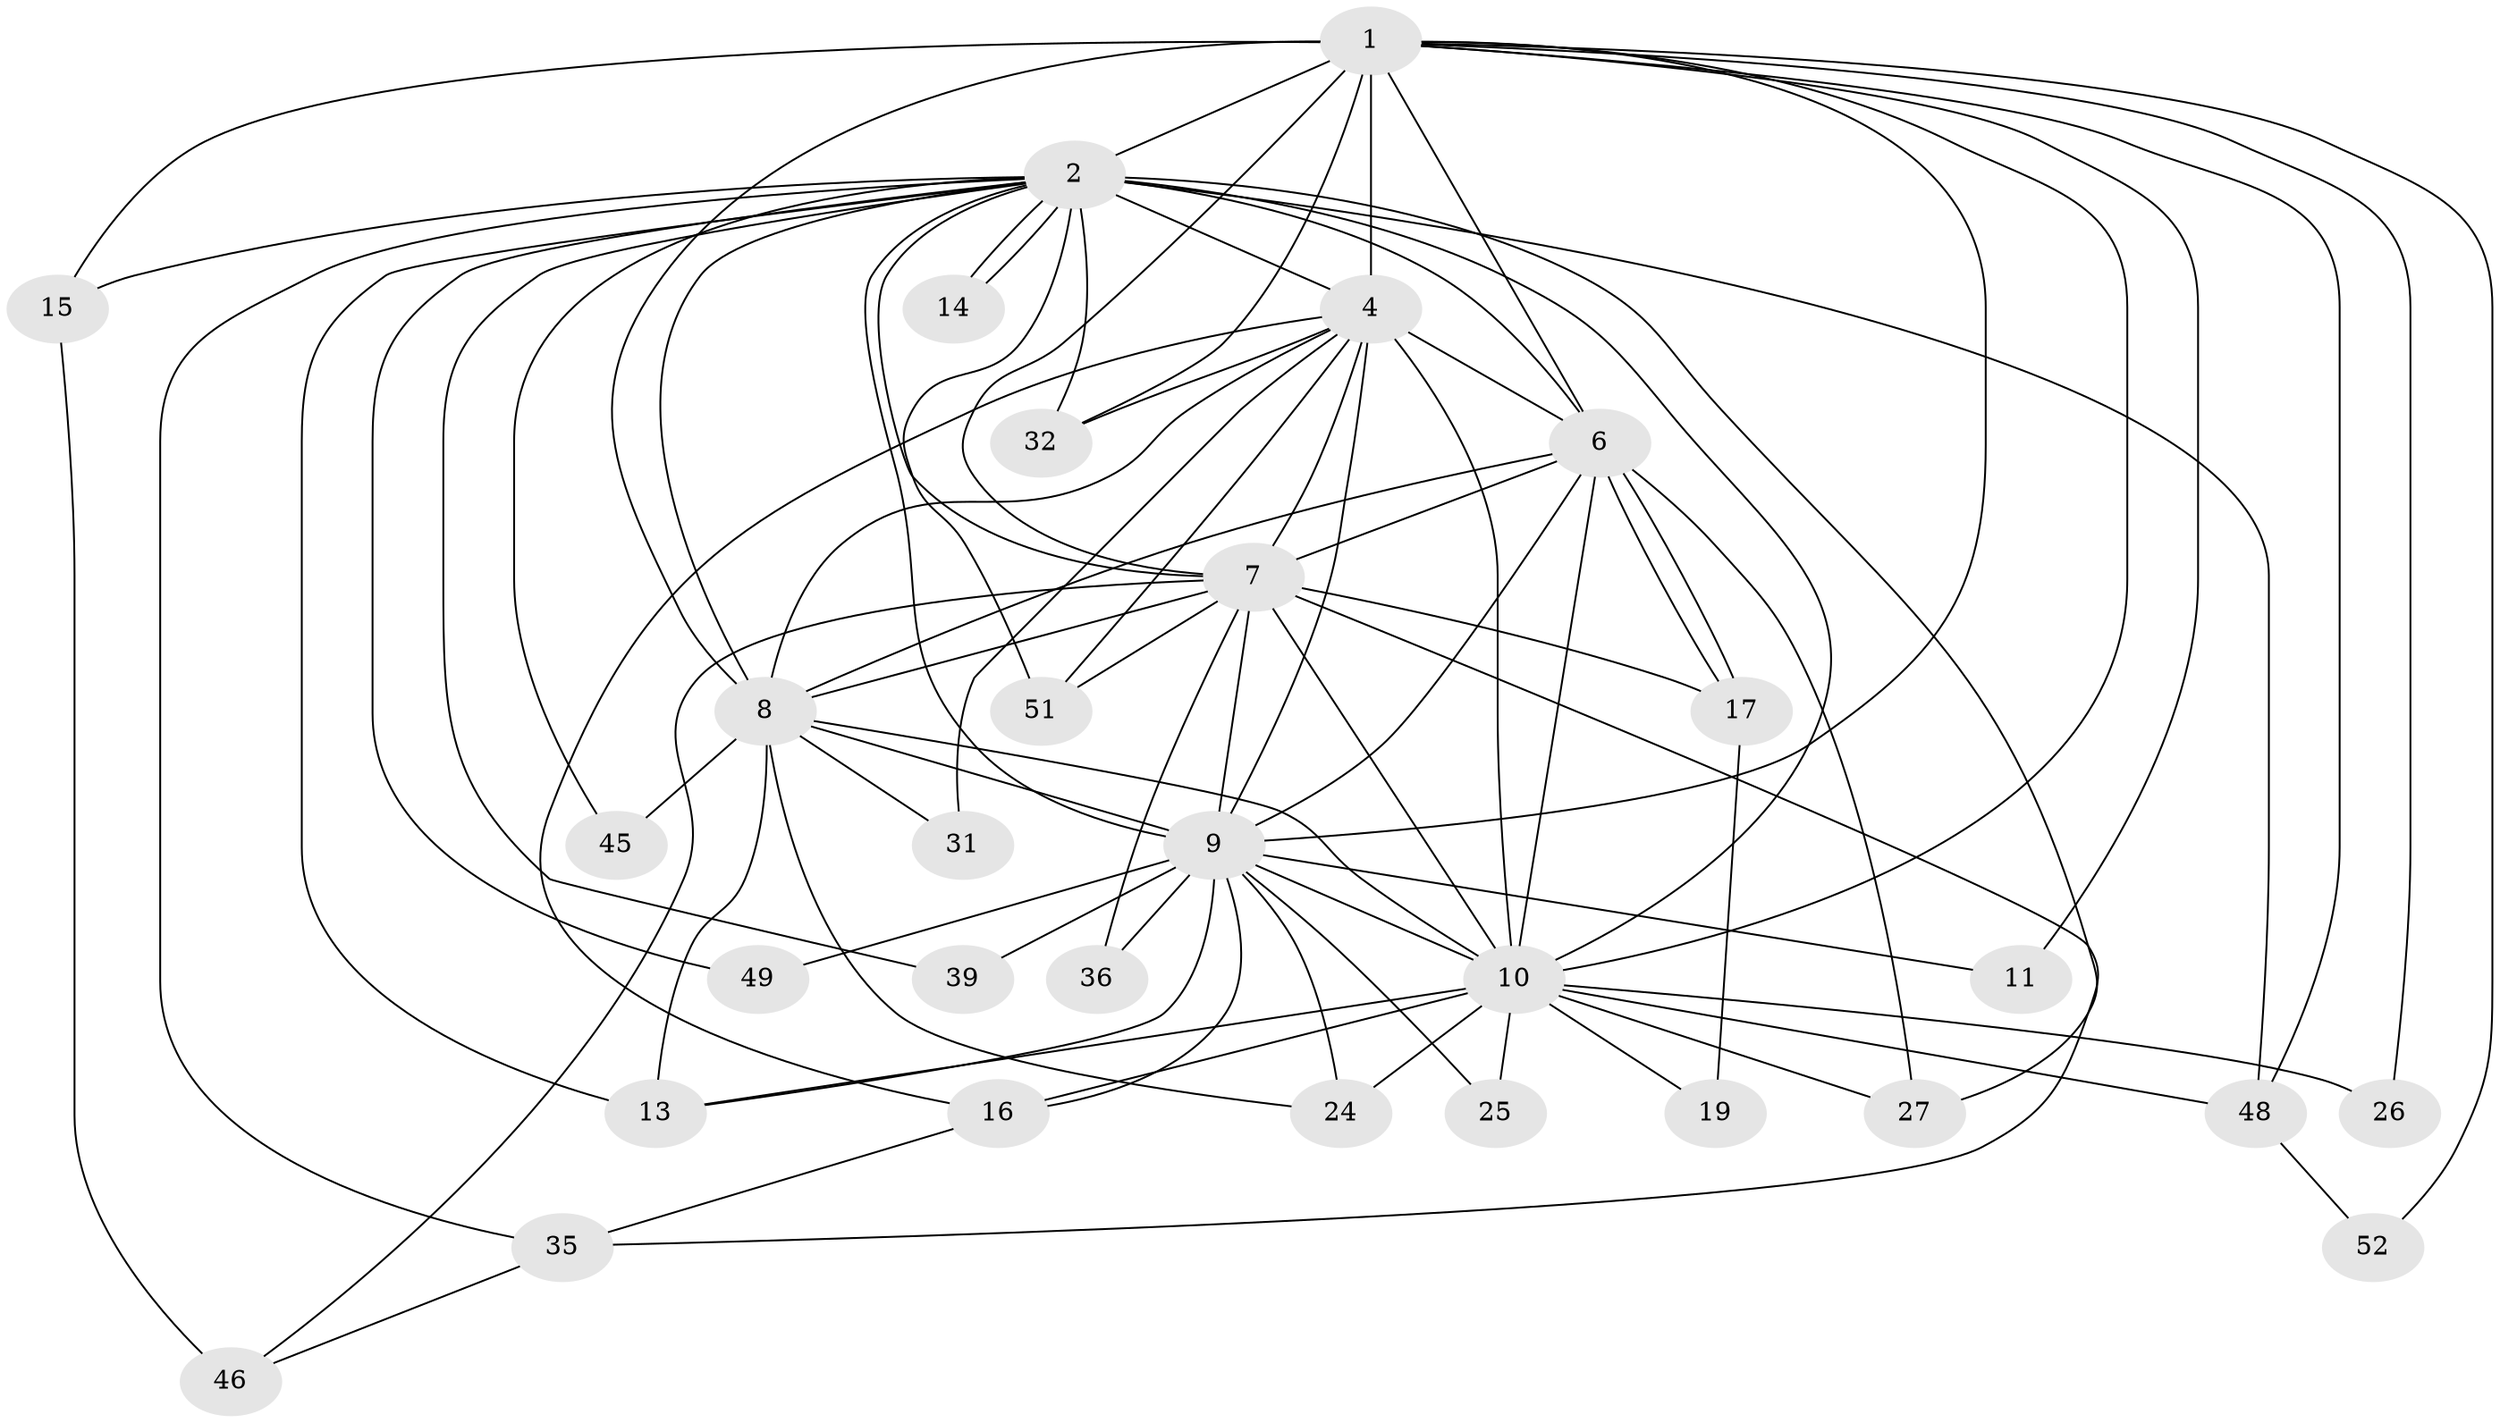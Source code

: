 // original degree distribution, {18: 0.012987012987012988, 23: 0.012987012987012988, 13: 0.012987012987012988, 16: 0.012987012987012988, 14: 0.012987012987012988, 20: 0.025974025974025976, 22: 0.012987012987012988, 17: 0.012987012987012988, 19: 0.012987012987012988, 2: 0.5324675324675324, 6: 0.012987012987012988, 5: 0.05194805194805195, 4: 0.06493506493506493, 3: 0.2077922077922078}
// Generated by graph-tools (version 1.1) at 2025/17/03/04/25 18:17:48]
// undirected, 30 vertices, 83 edges
graph export_dot {
graph [start="1"]
  node [color=gray90,style=filled];
  1;
  2 [super="+63+73+62+29+3+21+54"];
  4 [super="+70+5"];
  6 [super="+60+34+44+18+55+23"];
  7 [super="+66+76+47+33+56+40+50+12"];
  8;
  9;
  10 [super="+28"];
  11;
  13 [super="+41"];
  14;
  15;
  16;
  17;
  19;
  24 [super="+72"];
  25;
  26;
  27 [super="+68"];
  31;
  32 [super="+38"];
  35 [super="+53"];
  36;
  39;
  45;
  46;
  48;
  49;
  51 [super="+69+74"];
  52;
  1 -- 2 [weight=3];
  1 -- 4 [weight=2];
  1 -- 6 [weight=2];
  1 -- 7 [weight=2];
  1 -- 8;
  1 -- 9;
  1 -- 10;
  1 -- 11;
  1 -- 15;
  1 -- 26;
  1 -- 32;
  1 -- 48;
  1 -- 52;
  2 -- 4 [weight=8];
  2 -- 6 [weight=4];
  2 -- 7 [weight=4];
  2 -- 8 [weight=2];
  2 -- 9 [weight=2];
  2 -- 10 [weight=2];
  2 -- 14;
  2 -- 14;
  2 -- 15 [weight=2];
  2 -- 27;
  2 -- 45;
  2 -- 49 [weight=2];
  2 -- 13 [weight=2];
  2 -- 32;
  2 -- 39;
  2 -- 51;
  2 -- 35;
  2 -- 48;
  4 -- 6 [weight=4];
  4 -- 7 [weight=4];
  4 -- 8 [weight=2];
  4 -- 9 [weight=2];
  4 -- 10 [weight=2];
  4 -- 51 [weight=2];
  4 -- 32;
  4 -- 16;
  4 -- 31;
  6 -- 7 [weight=3];
  6 -- 8 [weight=2];
  6 -- 9;
  6 -- 10 [weight=2];
  6 -- 17;
  6 -- 17;
  6 -- 27;
  7 -- 8 [weight=3];
  7 -- 9 [weight=4];
  7 -- 10;
  7 -- 46;
  7 -- 51;
  7 -- 35;
  7 -- 36;
  7 -- 17;
  8 -- 9;
  8 -- 10 [weight=2];
  8 -- 13;
  8 -- 24;
  8 -- 31;
  8 -- 45;
  9 -- 10;
  9 -- 11;
  9 -- 13;
  9 -- 16;
  9 -- 25;
  9 -- 36;
  9 -- 39;
  9 -- 49;
  9 -- 24;
  10 -- 16;
  10 -- 19;
  10 -- 24;
  10 -- 25;
  10 -- 26;
  10 -- 27;
  10 -- 48;
  10 -- 13;
  15 -- 46;
  16 -- 35;
  17 -- 19;
  35 -- 46;
  48 -- 52;
}
